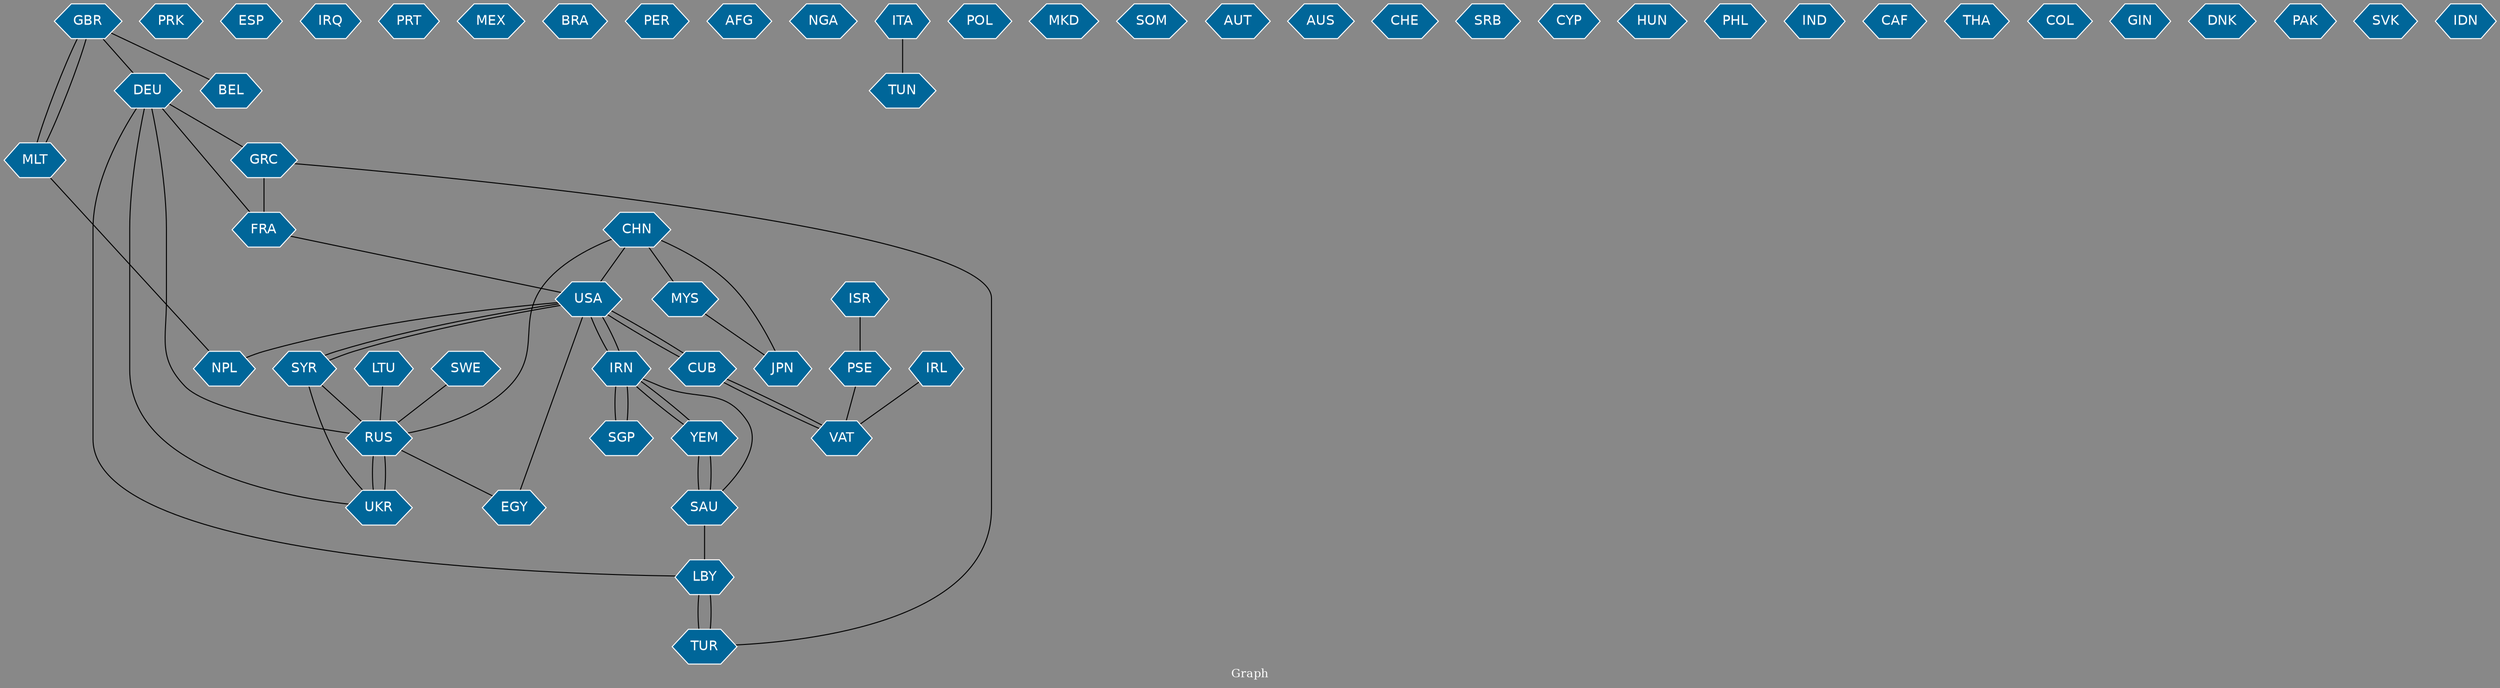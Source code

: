 // Countries together in item graph
graph {
	graph [bgcolor="#888888" fontcolor=white fontsize=12 label="Graph" outputorder=edgesfirst overlap=prism]
	node [color=white fillcolor="#006699" fontcolor=white fontname=Helvetica shape=hexagon style=filled]
	edge [arrowhead=open color=black fontcolor=white fontname=Courier fontsize=12]
		GBR [label=GBR]
		PRK [label=PRK]
		USA [label=USA]
		ESP [label=ESP]
		IRQ [label=IRQ]
		PRT [label=PRT]
		SYR [label=SYR]
		FRA [label=FRA]
		MEX [label=MEX]
		BRA [label=BRA]
		GRC [label=GRC]
		RUS [label=RUS]
		UKR [label=UKR]
		PER [label=PER]
		SWE [label=SWE]
		MLT [label=MLT]
		AFG [label=AFG]
		IRN [label=IRN]
		NGA [label=NGA]
		ITA [label=ITA]
		POL [label=POL]
		LBY [label=LBY]
		SAU [label=SAU]
		YEM [label=YEM]
		NPL [label=NPL]
		ISR [label=ISR]
		MKD [label=MKD]
		SOM [label=SOM]
		TUR [label=TUR]
		DEU [label=DEU]
		PSE [label=PSE]
		BEL [label=BEL]
		EGY [label=EGY]
		MYS [label=MYS]
		LTU [label=LTU]
		AUT [label=AUT]
		AUS [label=AUS]
		CUB [label=CUB]
		VAT [label=VAT]
		IRL [label=IRL]
		CHE [label=CHE]
		SRB [label=SRB]
		CYP [label=CYP]
		HUN [label=HUN]
		PHL [label=PHL]
		IND [label=IND]
		CAF [label=CAF]
		THA [label=THA]
		CHN [label=CHN]
		SGP [label=SGP]
		JPN [label=JPN]
		COL [label=COL]
		TUN [label=TUN]
		GIN [label=GIN]
		DNK [label=DNK]
		PAK [label=PAK]
		SVK [label=SVK]
		IDN [label=IDN]
			ITA -- TUN [weight=2]
			FRA -- USA [weight=1]
			DEU -- FRA [weight=1]
			GBR -- MLT [weight=1]
			ISR -- PSE [weight=1]
			UKR -- RUS [weight=2]
			USA -- NPL [weight=3]
			GRC -- FRA [weight=1]
			CHN -- USA [weight=1]
			RUS -- EGY [weight=1]
			LTU -- RUS [weight=1]
			USA -- EGY [weight=1]
			GRC -- TUR [weight=1]
			SAU -- YEM [weight=4]
			SYR -- USA [weight=2]
			MLT -- NPL [weight=2]
			UKR -- DEU [weight=1]
			LBY -- DEU [weight=1]
			UKR -- SYR [weight=1]
			SWE -- RUS [weight=1]
			IRL -- VAT [weight=1]
			YEM -- IRN [weight=1]
			USA -- SYR [weight=1]
			PSE -- VAT [weight=1]
			GBR -- DEU [weight=1]
			TUR -- LBY [weight=1]
			CHN -- RUS [weight=1]
			CHN -- JPN [weight=1]
			SAU -- LBY [weight=1]
			USA -- CUB [weight=1]
			CUB -- VAT [weight=1]
			RUS -- UKR [weight=4]
			SYR -- RUS [weight=1]
			IRN -- USA [weight=2]
			CUB -- USA [weight=2]
			DEU -- GRC [weight=2]
			MLT -- GBR [weight=1]
			CHN -- MYS [weight=1]
			VAT -- CUB [weight=1]
			RUS -- DEU [weight=1]
			MYS -- JPN [weight=1]
			SGP -- IRN [weight=1]
			LBY -- TUR [weight=1]
			SAU -- IRN [weight=2]
			IRN -- YEM [weight=1]
			IRN -- SGP [weight=1]
			GBR -- BEL [weight=1]
			USA -- IRN [weight=1]
			YEM -- SAU [weight=3]
}